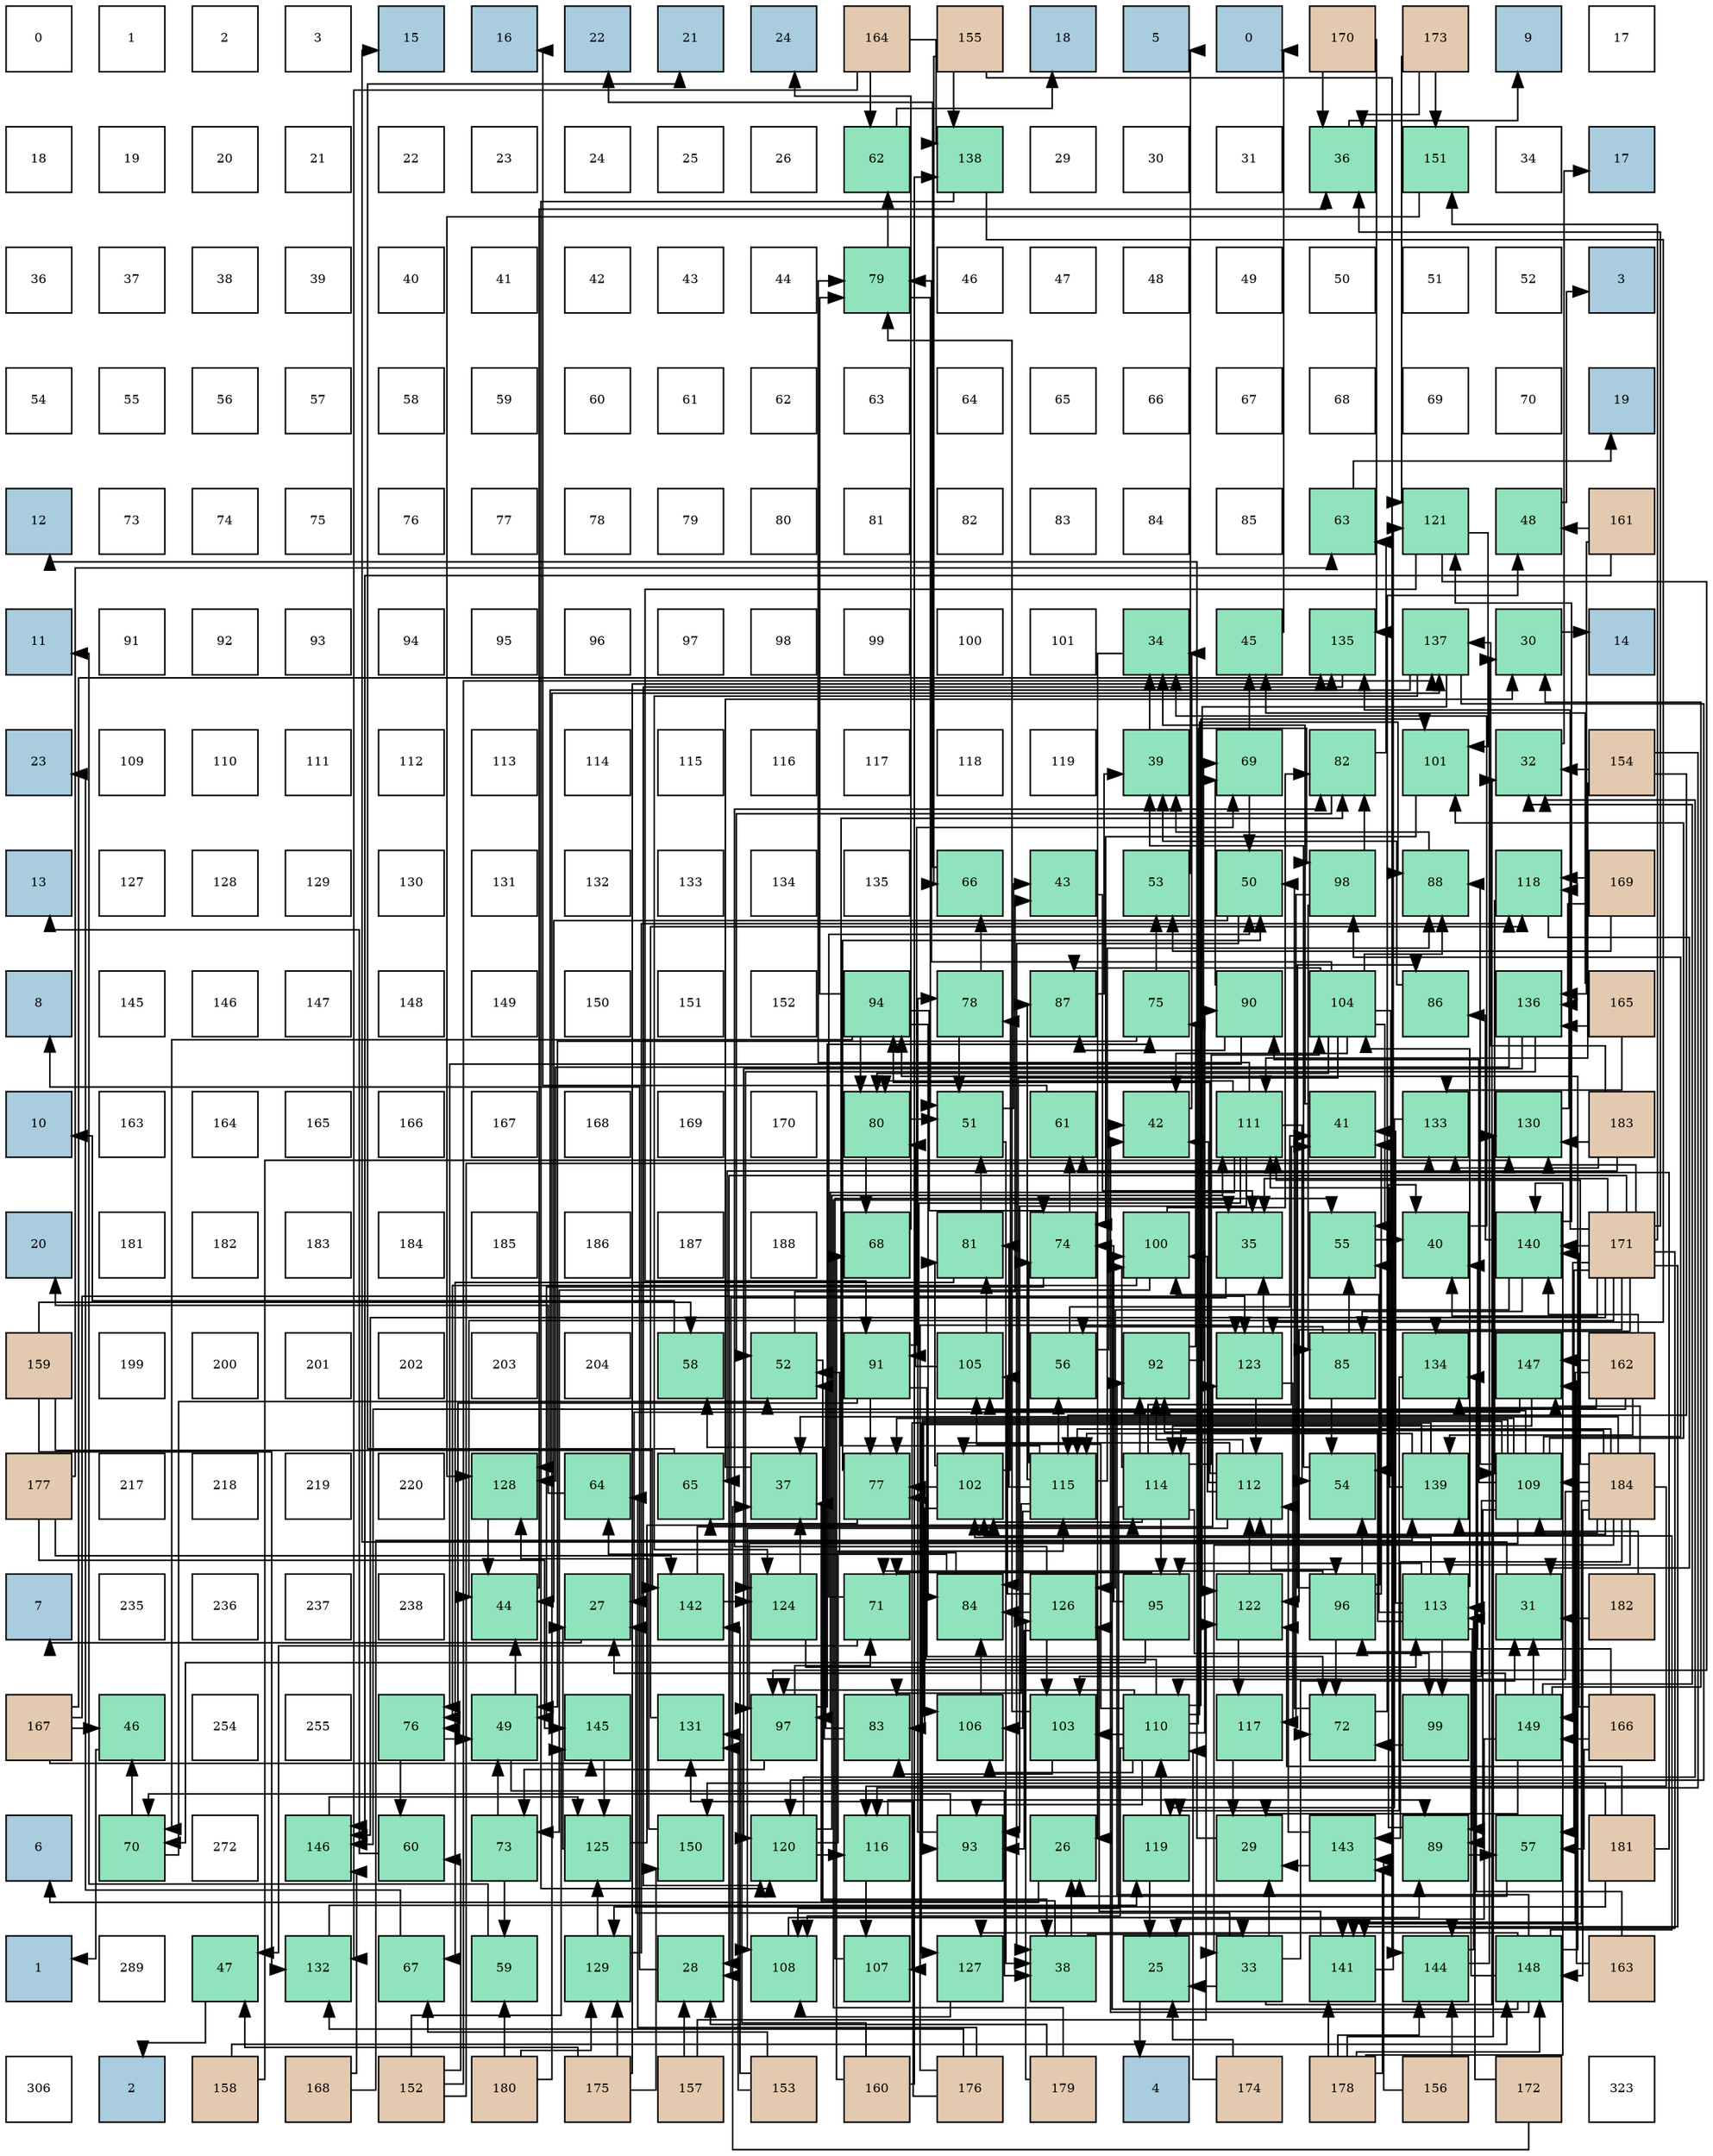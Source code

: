 digraph layout{
 rankdir=TB;
 splines=ortho;
 node [style=filled shape=square fixedsize=true width=0.6];
0[label="0", fontsize=8, fillcolor="#ffffff"];
1[label="1", fontsize=8, fillcolor="#ffffff"];
2[label="2", fontsize=8, fillcolor="#ffffff"];
3[label="3", fontsize=8, fillcolor="#ffffff"];
4[label="15", fontsize=8, fillcolor="#a9ccde"];
5[label="16", fontsize=8, fillcolor="#a9ccde"];
6[label="22", fontsize=8, fillcolor="#a9ccde"];
7[label="21", fontsize=8, fillcolor="#a9ccde"];
8[label="24", fontsize=8, fillcolor="#a9ccde"];
9[label="164", fontsize=8, fillcolor="#e3c9af"];
10[label="155", fontsize=8, fillcolor="#e3c9af"];
11[label="18", fontsize=8, fillcolor="#a9ccde"];
12[label="5", fontsize=8, fillcolor="#a9ccde"];
13[label="0", fontsize=8, fillcolor="#a9ccde"];
14[label="170", fontsize=8, fillcolor="#e3c9af"];
15[label="173", fontsize=8, fillcolor="#e3c9af"];
16[label="9", fontsize=8, fillcolor="#a9ccde"];
17[label="17", fontsize=8, fillcolor="#ffffff"];
18[label="18", fontsize=8, fillcolor="#ffffff"];
19[label="19", fontsize=8, fillcolor="#ffffff"];
20[label="20", fontsize=8, fillcolor="#ffffff"];
21[label="21", fontsize=8, fillcolor="#ffffff"];
22[label="22", fontsize=8, fillcolor="#ffffff"];
23[label="23", fontsize=8, fillcolor="#ffffff"];
24[label="24", fontsize=8, fillcolor="#ffffff"];
25[label="25", fontsize=8, fillcolor="#ffffff"];
26[label="26", fontsize=8, fillcolor="#ffffff"];
27[label="62", fontsize=8, fillcolor="#91e3bb"];
28[label="138", fontsize=8, fillcolor="#91e3bb"];
29[label="29", fontsize=8, fillcolor="#ffffff"];
30[label="30", fontsize=8, fillcolor="#ffffff"];
31[label="31", fontsize=8, fillcolor="#ffffff"];
32[label="36", fontsize=8, fillcolor="#91e3bb"];
33[label="151", fontsize=8, fillcolor="#91e3bb"];
34[label="34", fontsize=8, fillcolor="#ffffff"];
35[label="17", fontsize=8, fillcolor="#a9ccde"];
36[label="36", fontsize=8, fillcolor="#ffffff"];
37[label="37", fontsize=8, fillcolor="#ffffff"];
38[label="38", fontsize=8, fillcolor="#ffffff"];
39[label="39", fontsize=8, fillcolor="#ffffff"];
40[label="40", fontsize=8, fillcolor="#ffffff"];
41[label="41", fontsize=8, fillcolor="#ffffff"];
42[label="42", fontsize=8, fillcolor="#ffffff"];
43[label="43", fontsize=8, fillcolor="#ffffff"];
44[label="44", fontsize=8, fillcolor="#ffffff"];
45[label="79", fontsize=8, fillcolor="#91e3bb"];
46[label="46", fontsize=8, fillcolor="#ffffff"];
47[label="47", fontsize=8, fillcolor="#ffffff"];
48[label="48", fontsize=8, fillcolor="#ffffff"];
49[label="49", fontsize=8, fillcolor="#ffffff"];
50[label="50", fontsize=8, fillcolor="#ffffff"];
51[label="51", fontsize=8, fillcolor="#ffffff"];
52[label="52", fontsize=8, fillcolor="#ffffff"];
53[label="3", fontsize=8, fillcolor="#a9ccde"];
54[label="54", fontsize=8, fillcolor="#ffffff"];
55[label="55", fontsize=8, fillcolor="#ffffff"];
56[label="56", fontsize=8, fillcolor="#ffffff"];
57[label="57", fontsize=8, fillcolor="#ffffff"];
58[label="58", fontsize=8, fillcolor="#ffffff"];
59[label="59", fontsize=8, fillcolor="#ffffff"];
60[label="60", fontsize=8, fillcolor="#ffffff"];
61[label="61", fontsize=8, fillcolor="#ffffff"];
62[label="62", fontsize=8, fillcolor="#ffffff"];
63[label="63", fontsize=8, fillcolor="#ffffff"];
64[label="64", fontsize=8, fillcolor="#ffffff"];
65[label="65", fontsize=8, fillcolor="#ffffff"];
66[label="66", fontsize=8, fillcolor="#ffffff"];
67[label="67", fontsize=8, fillcolor="#ffffff"];
68[label="68", fontsize=8, fillcolor="#ffffff"];
69[label="69", fontsize=8, fillcolor="#ffffff"];
70[label="70", fontsize=8, fillcolor="#ffffff"];
71[label="19", fontsize=8, fillcolor="#a9ccde"];
72[label="12", fontsize=8, fillcolor="#a9ccde"];
73[label="73", fontsize=8, fillcolor="#ffffff"];
74[label="74", fontsize=8, fillcolor="#ffffff"];
75[label="75", fontsize=8, fillcolor="#ffffff"];
76[label="76", fontsize=8, fillcolor="#ffffff"];
77[label="77", fontsize=8, fillcolor="#ffffff"];
78[label="78", fontsize=8, fillcolor="#ffffff"];
79[label="79", fontsize=8, fillcolor="#ffffff"];
80[label="80", fontsize=8, fillcolor="#ffffff"];
81[label="81", fontsize=8, fillcolor="#ffffff"];
82[label="82", fontsize=8, fillcolor="#ffffff"];
83[label="83", fontsize=8, fillcolor="#ffffff"];
84[label="84", fontsize=8, fillcolor="#ffffff"];
85[label="85", fontsize=8, fillcolor="#ffffff"];
86[label="63", fontsize=8, fillcolor="#91e3bb"];
87[label="121", fontsize=8, fillcolor="#91e3bb"];
88[label="48", fontsize=8, fillcolor="#91e3bb"];
89[label="161", fontsize=8, fillcolor="#e3c9af"];
90[label="11", fontsize=8, fillcolor="#a9ccde"];
91[label="91", fontsize=8, fillcolor="#ffffff"];
92[label="92", fontsize=8, fillcolor="#ffffff"];
93[label="93", fontsize=8, fillcolor="#ffffff"];
94[label="94", fontsize=8, fillcolor="#ffffff"];
95[label="95", fontsize=8, fillcolor="#ffffff"];
96[label="96", fontsize=8, fillcolor="#ffffff"];
97[label="97", fontsize=8, fillcolor="#ffffff"];
98[label="98", fontsize=8, fillcolor="#ffffff"];
99[label="99", fontsize=8, fillcolor="#ffffff"];
100[label="100", fontsize=8, fillcolor="#ffffff"];
101[label="101", fontsize=8, fillcolor="#ffffff"];
102[label="34", fontsize=8, fillcolor="#91e3bb"];
103[label="45", fontsize=8, fillcolor="#91e3bb"];
104[label="135", fontsize=8, fillcolor="#91e3bb"];
105[label="137", fontsize=8, fillcolor="#91e3bb"];
106[label="30", fontsize=8, fillcolor="#91e3bb"];
107[label="14", fontsize=8, fillcolor="#a9ccde"];
108[label="23", fontsize=8, fillcolor="#a9ccde"];
109[label="109", fontsize=8, fillcolor="#ffffff"];
110[label="110", fontsize=8, fillcolor="#ffffff"];
111[label="111", fontsize=8, fillcolor="#ffffff"];
112[label="112", fontsize=8, fillcolor="#ffffff"];
113[label="113", fontsize=8, fillcolor="#ffffff"];
114[label="114", fontsize=8, fillcolor="#ffffff"];
115[label="115", fontsize=8, fillcolor="#ffffff"];
116[label="116", fontsize=8, fillcolor="#ffffff"];
117[label="117", fontsize=8, fillcolor="#ffffff"];
118[label="118", fontsize=8, fillcolor="#ffffff"];
119[label="119", fontsize=8, fillcolor="#ffffff"];
120[label="39", fontsize=8, fillcolor="#91e3bb"];
121[label="69", fontsize=8, fillcolor="#91e3bb"];
122[label="82", fontsize=8, fillcolor="#91e3bb"];
123[label="101", fontsize=8, fillcolor="#91e3bb"];
124[label="32", fontsize=8, fillcolor="#91e3bb"];
125[label="154", fontsize=8, fillcolor="#e3c9af"];
126[label="13", fontsize=8, fillcolor="#a9ccde"];
127[label="127", fontsize=8, fillcolor="#ffffff"];
128[label="128", fontsize=8, fillcolor="#ffffff"];
129[label="129", fontsize=8, fillcolor="#ffffff"];
130[label="130", fontsize=8, fillcolor="#ffffff"];
131[label="131", fontsize=8, fillcolor="#ffffff"];
132[label="132", fontsize=8, fillcolor="#ffffff"];
133[label="133", fontsize=8, fillcolor="#ffffff"];
134[label="134", fontsize=8, fillcolor="#ffffff"];
135[label="135", fontsize=8, fillcolor="#ffffff"];
136[label="66", fontsize=8, fillcolor="#91e3bb"];
137[label="43", fontsize=8, fillcolor="#91e3bb"];
138[label="53", fontsize=8, fillcolor="#91e3bb"];
139[label="50", fontsize=8, fillcolor="#91e3bb"];
140[label="98", fontsize=8, fillcolor="#91e3bb"];
141[label="88", fontsize=8, fillcolor="#91e3bb"];
142[label="118", fontsize=8, fillcolor="#91e3bb"];
143[label="169", fontsize=8, fillcolor="#e3c9af"];
144[label="8", fontsize=8, fillcolor="#a9ccde"];
145[label="145", fontsize=8, fillcolor="#ffffff"];
146[label="146", fontsize=8, fillcolor="#ffffff"];
147[label="147", fontsize=8, fillcolor="#ffffff"];
148[label="148", fontsize=8, fillcolor="#ffffff"];
149[label="149", fontsize=8, fillcolor="#ffffff"];
150[label="150", fontsize=8, fillcolor="#ffffff"];
151[label="151", fontsize=8, fillcolor="#ffffff"];
152[label="152", fontsize=8, fillcolor="#ffffff"];
153[label="94", fontsize=8, fillcolor="#91e3bb"];
154[label="78", fontsize=8, fillcolor="#91e3bb"];
155[label="87", fontsize=8, fillcolor="#91e3bb"];
156[label="75", fontsize=8, fillcolor="#91e3bb"];
157[label="90", fontsize=8, fillcolor="#91e3bb"];
158[label="104", fontsize=8, fillcolor="#91e3bb"];
159[label="86", fontsize=8, fillcolor="#91e3bb"];
160[label="136", fontsize=8, fillcolor="#91e3bb"];
161[label="165", fontsize=8, fillcolor="#e3c9af"];
162[label="10", fontsize=8, fillcolor="#a9ccde"];
163[label="163", fontsize=8, fillcolor="#ffffff"];
164[label="164", fontsize=8, fillcolor="#ffffff"];
165[label="165", fontsize=8, fillcolor="#ffffff"];
166[label="166", fontsize=8, fillcolor="#ffffff"];
167[label="167", fontsize=8, fillcolor="#ffffff"];
168[label="168", fontsize=8, fillcolor="#ffffff"];
169[label="169", fontsize=8, fillcolor="#ffffff"];
170[label="170", fontsize=8, fillcolor="#ffffff"];
171[label="80", fontsize=8, fillcolor="#91e3bb"];
172[label="51", fontsize=8, fillcolor="#91e3bb"];
173[label="61", fontsize=8, fillcolor="#91e3bb"];
174[label="42", fontsize=8, fillcolor="#91e3bb"];
175[label="111", fontsize=8, fillcolor="#91e3bb"];
176[label="41", fontsize=8, fillcolor="#91e3bb"];
177[label="133", fontsize=8, fillcolor="#91e3bb"];
178[label="130", fontsize=8, fillcolor="#91e3bb"];
179[label="183", fontsize=8, fillcolor="#e3c9af"];
180[label="20", fontsize=8, fillcolor="#a9ccde"];
181[label="181", fontsize=8, fillcolor="#ffffff"];
182[label="182", fontsize=8, fillcolor="#ffffff"];
183[label="183", fontsize=8, fillcolor="#ffffff"];
184[label="184", fontsize=8, fillcolor="#ffffff"];
185[label="185", fontsize=8, fillcolor="#ffffff"];
186[label="186", fontsize=8, fillcolor="#ffffff"];
187[label="187", fontsize=8, fillcolor="#ffffff"];
188[label="188", fontsize=8, fillcolor="#ffffff"];
189[label="68", fontsize=8, fillcolor="#91e3bb"];
190[label="81", fontsize=8, fillcolor="#91e3bb"];
191[label="74", fontsize=8, fillcolor="#91e3bb"];
192[label="100", fontsize=8, fillcolor="#91e3bb"];
193[label="35", fontsize=8, fillcolor="#91e3bb"];
194[label="55", fontsize=8, fillcolor="#91e3bb"];
195[label="40", fontsize=8, fillcolor="#91e3bb"];
196[label="140", fontsize=8, fillcolor="#91e3bb"];
197[label="171", fontsize=8, fillcolor="#e3c9af"];
198[label="159", fontsize=8, fillcolor="#e3c9af"];
199[label="199", fontsize=8, fillcolor="#ffffff"];
200[label="200", fontsize=8, fillcolor="#ffffff"];
201[label="201", fontsize=8, fillcolor="#ffffff"];
202[label="202", fontsize=8, fillcolor="#ffffff"];
203[label="203", fontsize=8, fillcolor="#ffffff"];
204[label="204", fontsize=8, fillcolor="#ffffff"];
205[label="58", fontsize=8, fillcolor="#91e3bb"];
206[label="52", fontsize=8, fillcolor="#91e3bb"];
207[label="91", fontsize=8, fillcolor="#91e3bb"];
208[label="105", fontsize=8, fillcolor="#91e3bb"];
209[label="56", fontsize=8, fillcolor="#91e3bb"];
210[label="92", fontsize=8, fillcolor="#91e3bb"];
211[label="123", fontsize=8, fillcolor="#91e3bb"];
212[label="85", fontsize=8, fillcolor="#91e3bb"];
213[label="134", fontsize=8, fillcolor="#91e3bb"];
214[label="147", fontsize=8, fillcolor="#91e3bb"];
215[label="162", fontsize=8, fillcolor="#e3c9af"];
216[label="177", fontsize=8, fillcolor="#e3c9af"];
217[label="217", fontsize=8, fillcolor="#ffffff"];
218[label="218", fontsize=8, fillcolor="#ffffff"];
219[label="219", fontsize=8, fillcolor="#ffffff"];
220[label="220", fontsize=8, fillcolor="#ffffff"];
221[label="128", fontsize=8, fillcolor="#91e3bb"];
222[label="64", fontsize=8, fillcolor="#91e3bb"];
223[label="65", fontsize=8, fillcolor="#91e3bb"];
224[label="37", fontsize=8, fillcolor="#91e3bb"];
225[label="77", fontsize=8, fillcolor="#91e3bb"];
226[label="102", fontsize=8, fillcolor="#91e3bb"];
227[label="115", fontsize=8, fillcolor="#91e3bb"];
228[label="114", fontsize=8, fillcolor="#91e3bb"];
229[label="112", fontsize=8, fillcolor="#91e3bb"];
230[label="54", fontsize=8, fillcolor="#91e3bb"];
231[label="139", fontsize=8, fillcolor="#91e3bb"];
232[label="109", fontsize=8, fillcolor="#91e3bb"];
233[label="184", fontsize=8, fillcolor="#e3c9af"];
234[label="7", fontsize=8, fillcolor="#a9ccde"];
235[label="235", fontsize=8, fillcolor="#ffffff"];
236[label="236", fontsize=8, fillcolor="#ffffff"];
237[label="237", fontsize=8, fillcolor="#ffffff"];
238[label="238", fontsize=8, fillcolor="#ffffff"];
239[label="44", fontsize=8, fillcolor="#91e3bb"];
240[label="27", fontsize=8, fillcolor="#91e3bb"];
241[label="142", fontsize=8, fillcolor="#91e3bb"];
242[label="124", fontsize=8, fillcolor="#91e3bb"];
243[label="71", fontsize=8, fillcolor="#91e3bb"];
244[label="84", fontsize=8, fillcolor="#91e3bb"];
245[label="126", fontsize=8, fillcolor="#91e3bb"];
246[label="95", fontsize=8, fillcolor="#91e3bb"];
247[label="122", fontsize=8, fillcolor="#91e3bb"];
248[label="96", fontsize=8, fillcolor="#91e3bb"];
249[label="113", fontsize=8, fillcolor="#91e3bb"];
250[label="31", fontsize=8, fillcolor="#91e3bb"];
251[label="182", fontsize=8, fillcolor="#e3c9af"];
252[label="167", fontsize=8, fillcolor="#e3c9af"];
253[label="46", fontsize=8, fillcolor="#91e3bb"];
254[label="254", fontsize=8, fillcolor="#ffffff"];
255[label="255", fontsize=8, fillcolor="#ffffff"];
256[label="76", fontsize=8, fillcolor="#91e3bb"];
257[label="49", fontsize=8, fillcolor="#91e3bb"];
258[label="145", fontsize=8, fillcolor="#91e3bb"];
259[label="131", fontsize=8, fillcolor="#91e3bb"];
260[label="97", fontsize=8, fillcolor="#91e3bb"];
261[label="83", fontsize=8, fillcolor="#91e3bb"];
262[label="106", fontsize=8, fillcolor="#91e3bb"];
263[label="103", fontsize=8, fillcolor="#91e3bb"];
264[label="110", fontsize=8, fillcolor="#91e3bb"];
265[label="117", fontsize=8, fillcolor="#91e3bb"];
266[label="72", fontsize=8, fillcolor="#91e3bb"];
267[label="99", fontsize=8, fillcolor="#91e3bb"];
268[label="149", fontsize=8, fillcolor="#91e3bb"];
269[label="166", fontsize=8, fillcolor="#e3c9af"];
270[label="6", fontsize=8, fillcolor="#a9ccde"];
271[label="70", fontsize=8, fillcolor="#91e3bb"];
272[label="272", fontsize=8, fillcolor="#ffffff"];
273[label="146", fontsize=8, fillcolor="#91e3bb"];
274[label="60", fontsize=8, fillcolor="#91e3bb"];
275[label="73", fontsize=8, fillcolor="#91e3bb"];
276[label="125", fontsize=8, fillcolor="#91e3bb"];
277[label="150", fontsize=8, fillcolor="#91e3bb"];
278[label="120", fontsize=8, fillcolor="#91e3bb"];
279[label="116", fontsize=8, fillcolor="#91e3bb"];
280[label="93", fontsize=8, fillcolor="#91e3bb"];
281[label="26", fontsize=8, fillcolor="#91e3bb"];
282[label="119", fontsize=8, fillcolor="#91e3bb"];
283[label="29", fontsize=8, fillcolor="#91e3bb"];
284[label="143", fontsize=8, fillcolor="#91e3bb"];
285[label="89", fontsize=8, fillcolor="#91e3bb"];
286[label="57", fontsize=8, fillcolor="#91e3bb"];
287[label="181", fontsize=8, fillcolor="#e3c9af"];
288[label="1", fontsize=8, fillcolor="#a9ccde"];
289[label="289", fontsize=8, fillcolor="#ffffff"];
290[label="47", fontsize=8, fillcolor="#91e3bb"];
291[label="132", fontsize=8, fillcolor="#91e3bb"];
292[label="67", fontsize=8, fillcolor="#91e3bb"];
293[label="59", fontsize=8, fillcolor="#91e3bb"];
294[label="129", fontsize=8, fillcolor="#91e3bb"];
295[label="28", fontsize=8, fillcolor="#91e3bb"];
296[label="108", fontsize=8, fillcolor="#91e3bb"];
297[label="107", fontsize=8, fillcolor="#91e3bb"];
298[label="127", fontsize=8, fillcolor="#91e3bb"];
299[label="38", fontsize=8, fillcolor="#91e3bb"];
300[label="25", fontsize=8, fillcolor="#91e3bb"];
301[label="33", fontsize=8, fillcolor="#91e3bb"];
302[label="141", fontsize=8, fillcolor="#91e3bb"];
303[label="144", fontsize=8, fillcolor="#91e3bb"];
304[label="148", fontsize=8, fillcolor="#91e3bb"];
305[label="163", fontsize=8, fillcolor="#e3c9af"];
306[label="306", fontsize=8, fillcolor="#ffffff"];
307[label="2", fontsize=8, fillcolor="#a9ccde"];
308[label="158", fontsize=8, fillcolor="#e3c9af"];
309[label="168", fontsize=8, fillcolor="#e3c9af"];
310[label="152", fontsize=8, fillcolor="#e3c9af"];
311[label="180", fontsize=8, fillcolor="#e3c9af"];
312[label="175", fontsize=8, fillcolor="#e3c9af"];
313[label="157", fontsize=8, fillcolor="#e3c9af"];
314[label="153", fontsize=8, fillcolor="#e3c9af"];
315[label="160", fontsize=8, fillcolor="#e3c9af"];
316[label="176", fontsize=8, fillcolor="#e3c9af"];
317[label="179", fontsize=8, fillcolor="#e3c9af"];
318[label="4", fontsize=8, fillcolor="#a9ccde"];
319[label="174", fontsize=8, fillcolor="#e3c9af"];
320[label="178", fontsize=8, fillcolor="#e3c9af"];
321[label="156", fontsize=8, fillcolor="#e3c9af"];
322[label="172", fontsize=8, fillcolor="#e3c9af"];
323[label="323", fontsize=8, fillcolor="#ffffff"];
edge [constraint=false, style=vis];300 -> 318;
281 -> 270;
240 -> 234;
295 -> 144;
283 -> 72;
106 -> 107;
250 -> 4;
124 -> 35;
301 -> 300;
301 -> 240;
301 -> 283;
301 -> 250;
301 -> 124;
102 -> 281;
193 -> 295;
32 -> 16;
224 -> 106;
299 -> 281;
299 -> 301;
299 -> 224;
120 -> 102;
195 -> 102;
176 -> 102;
174 -> 102;
137 -> 193;
239 -> 32;
103 -> 13;
253 -> 288;
290 -> 307;
88 -> 53;
257 -> 299;
257 -> 239;
139 -> 299;
139 -> 239;
172 -> 299;
172 -> 137;
206 -> 299;
206 -> 137;
138 -> 12;
230 -> 120;
194 -> 195;
209 -> 176;
209 -> 174;
286 -> 281;
205 -> 162;
293 -> 90;
274 -> 126;
173 -> 5;
27 -> 11;
86 -> 71;
222 -> 180;
223 -> 7;
136 -> 6;
292 -> 108;
189 -> 8;
121 -> 103;
121 -> 139;
271 -> 253;
271 -> 206;
243 -> 290;
243 -> 139;
266 -> 88;
266 -> 139;
275 -> 257;
275 -> 293;
191 -> 257;
191 -> 173;
156 -> 257;
156 -> 138;
256 -> 257;
256 -> 274;
225 -> 139;
225 -> 223;
154 -> 172;
154 -> 136;
45 -> 172;
45 -> 27;
171 -> 172;
171 -> 189;
190 -> 172;
190 -> 292;
122 -> 206;
122 -> 86;
261 -> 206;
261 -> 205;
244 -> 206;
244 -> 222;
212 -> 230;
212 -> 194;
212 -> 209;
159 -> 120;
155 -> 120;
141 -> 120;
285 -> 195;
285 -> 286;
157 -> 121;
157 -> 256;
157 -> 155;
207 -> 121;
207 -> 266;
207 -> 256;
207 -> 225;
210 -> 121;
210 -> 156;
280 -> 271;
280 -> 154;
153 -> 271;
153 -> 191;
153 -> 45;
153 -> 171;
153 -> 244;
246 -> 271;
246 -> 243;
246 -> 191;
248 -> 176;
248 -> 230;
248 -> 194;
248 -> 243;
248 -> 266;
248 -> 159;
260 -> 243;
260 -> 275;
260 -> 156;
140 -> 266;
140 -> 122;
140 -> 212;
267 -> 266;
192 -> 275;
192 -> 256;
192 -> 122;
123 -> 191;
226 -> 225;
226 -> 154;
226 -> 190;
226 -> 261;
263 -> 45;
263 -> 261;
158 -> 174;
158 -> 230;
158 -> 194;
158 -> 45;
158 -> 171;
158 -> 244;
158 -> 155;
158 -> 141;
208 -> 171;
208 -> 190;
262 -> 244;
297 -> 194;
296 -> 285;
232 -> 225;
232 -> 141;
232 -> 285;
232 -> 157;
232 -> 280;
232 -> 260;
232 -> 140;
232 -> 123;
232 -> 263;
232 -> 208;
232 -> 262;
264 -> 225;
264 -> 141;
264 -> 157;
264 -> 280;
264 -> 260;
264 -> 140;
264 -> 123;
264 -> 263;
264 -> 208;
264 -> 262;
264 -> 296;
175 -> 230;
175 -> 45;
175 -> 171;
175 -> 207;
175 -> 280;
175 -> 260;
229 -> 174;
229 -> 210;
229 -> 153;
229 -> 248;
229 -> 192;
229 -> 226;
229 -> 296;
249 -> 176;
249 -> 285;
249 -> 210;
249 -> 246;
249 -> 267;
249 -> 192;
249 -> 226;
249 -> 158;
228 -> 176;
228 -> 210;
228 -> 246;
228 -> 267;
228 -> 192;
228 -> 226;
228 -> 158;
228 -> 296;
227 -> 209;
227 -> 191;
227 -> 190;
227 -> 122;
227 -> 261;
227 -> 155;
227 -> 141;
227 -> 262;
279 -> 285;
279 -> 297;
265 -> 283;
142 -> 250;
142 -> 232;
282 -> 300;
282 -> 264;
278 -> 124;
278 -> 175;
278 -> 227;
278 -> 279;
87 -> 207;
87 -> 260;
87 -> 123;
247 -> 229;
247 -> 265;
211 -> 193;
211 -> 229;
211 -> 265;
242 -> 224;
242 -> 249;
276 -> 240;
276 -> 228;
245 -> 122;
245 -> 244;
245 -> 280;
245 -> 263;
245 -> 208;
298 -> 296;
221 -> 239;
294 -> 142;
294 -> 276;
178 -> 142;
259 -> 142;
291 -> 282;
177 -> 282;
213 -> 282;
104 -> 278;
160 -> 278;
160 -> 242;
160 -> 221;
105 -> 278;
105 -> 247;
105 -> 242;
105 -> 221;
28 -> 278;
28 -> 211;
231 -> 297;
231 -> 175;
231 -> 227;
231 -> 298;
196 -> 212;
196 -> 159;
196 -> 87;
196 -> 245;
302 -> 87;
302 -> 245;
241 -> 211;
241 -> 242;
284 -> 283;
284 -> 229;
303 -> 106;
303 -> 249;
258 -> 276;
273 -> 276;
214 -> 240;
214 -> 228;
304 -> 174;
304 -> 210;
304 -> 153;
304 -> 248;
304 -> 192;
304 -> 226;
304 -> 298;
268 -> 300;
268 -> 240;
268 -> 283;
268 -> 106;
268 -> 250;
268 -> 124;
277 -> 221;
33 -> 221;
310 -> 274;
310 -> 177;
310 -> 105;
310 -> 258;
314 -> 292;
314 -> 259;
314 -> 241;
125 -> 124;
125 -> 175;
125 -> 227;
125 -> 279;
10 -> 136;
10 -> 28;
10 -> 303;
321 -> 284;
321 -> 303;
313 -> 295;
313 -> 247;
308 -> 178;
308 -> 304;
198 -> 205;
198 -> 291;
198 -> 241;
315 -> 189;
315 -> 259;
315 -> 28;
89 -> 88;
89 -> 160;
89 -> 273;
215 -> 213;
215 -> 231;
215 -> 196;
215 -> 302;
215 -> 273;
215 -> 214;
305 -> 213;
305 -> 214;
9 -> 27;
9 -> 291;
9 -> 28;
161 -> 103;
161 -> 177;
161 -> 160;
269 -> 195;
269 -> 286;
269 -> 196;
269 -> 268;
252 -> 253;
252 -> 211;
252 -> 104;
252 -> 258;
309 -> 231;
309 -> 273;
143 -> 138;
143 -> 142;
143 -> 160;
14 -> 32;
14 -> 104;
197 -> 295;
197 -> 193;
197 -> 32;
197 -> 195;
197 -> 239;
197 -> 286;
197 -> 247;
197 -> 178;
197 -> 213;
197 -> 104;
197 -> 196;
197 -> 302;
197 -> 303;
197 -> 273;
197 -> 268;
197 -> 33;
322 -> 224;
322 -> 249;
15 -> 32;
15 -> 87;
15 -> 33;
319 -> 300;
319 -> 264;
312 -> 290;
312 -> 294;
312 -> 104;
312 -> 277;
316 -> 222;
316 -> 211;
316 -> 259;
316 -> 291;
216 -> 86;
216 -> 241;
216 -> 258;
320 -> 178;
320 -> 196;
320 -> 302;
320 -> 284;
320 -> 303;
320 -> 304;
317 -> 295;
317 -> 193;
317 -> 245;
311 -> 293;
311 -> 294;
311 -> 105;
287 -> 173;
287 -> 247;
287 -> 294;
287 -> 277;
251 -> 250;
251 -> 232;
179 -> 223;
179 -> 178;
179 -> 177;
179 -> 105;
233 -> 301;
233 -> 224;
233 -> 232;
233 -> 264;
233 -> 175;
233 -> 229;
233 -> 249;
233 -> 228;
233 -> 227;
233 -> 279;
233 -> 231;
233 -> 302;
233 -> 284;
233 -> 214;
233 -> 304;
edge [constraint=true, style=invis];
0 -> 18 -> 36 -> 54 -> 72 -> 90 -> 108 -> 126 -> 144 -> 162 -> 180 -> 198 -> 216 -> 234 -> 252 -> 270 -> 288 -> 306;
1 -> 19 -> 37 -> 55 -> 73 -> 91 -> 109 -> 127 -> 145 -> 163 -> 181 -> 199 -> 217 -> 235 -> 253 -> 271 -> 289 -> 307;
2 -> 20 -> 38 -> 56 -> 74 -> 92 -> 110 -> 128 -> 146 -> 164 -> 182 -> 200 -> 218 -> 236 -> 254 -> 272 -> 290 -> 308;
3 -> 21 -> 39 -> 57 -> 75 -> 93 -> 111 -> 129 -> 147 -> 165 -> 183 -> 201 -> 219 -> 237 -> 255 -> 273 -> 291 -> 309;
4 -> 22 -> 40 -> 58 -> 76 -> 94 -> 112 -> 130 -> 148 -> 166 -> 184 -> 202 -> 220 -> 238 -> 256 -> 274 -> 292 -> 310;
5 -> 23 -> 41 -> 59 -> 77 -> 95 -> 113 -> 131 -> 149 -> 167 -> 185 -> 203 -> 221 -> 239 -> 257 -> 275 -> 293 -> 311;
6 -> 24 -> 42 -> 60 -> 78 -> 96 -> 114 -> 132 -> 150 -> 168 -> 186 -> 204 -> 222 -> 240 -> 258 -> 276 -> 294 -> 312;
7 -> 25 -> 43 -> 61 -> 79 -> 97 -> 115 -> 133 -> 151 -> 169 -> 187 -> 205 -> 223 -> 241 -> 259 -> 277 -> 295 -> 313;
8 -> 26 -> 44 -> 62 -> 80 -> 98 -> 116 -> 134 -> 152 -> 170 -> 188 -> 206 -> 224 -> 242 -> 260 -> 278 -> 296 -> 314;
9 -> 27 -> 45 -> 63 -> 81 -> 99 -> 117 -> 135 -> 153 -> 171 -> 189 -> 207 -> 225 -> 243 -> 261 -> 279 -> 297 -> 315;
10 -> 28 -> 46 -> 64 -> 82 -> 100 -> 118 -> 136 -> 154 -> 172 -> 190 -> 208 -> 226 -> 244 -> 262 -> 280 -> 298 -> 316;
11 -> 29 -> 47 -> 65 -> 83 -> 101 -> 119 -> 137 -> 155 -> 173 -> 191 -> 209 -> 227 -> 245 -> 263 -> 281 -> 299 -> 317;
12 -> 30 -> 48 -> 66 -> 84 -> 102 -> 120 -> 138 -> 156 -> 174 -> 192 -> 210 -> 228 -> 246 -> 264 -> 282 -> 300 -> 318;
13 -> 31 -> 49 -> 67 -> 85 -> 103 -> 121 -> 139 -> 157 -> 175 -> 193 -> 211 -> 229 -> 247 -> 265 -> 283 -> 301 -> 319;
14 -> 32 -> 50 -> 68 -> 86 -> 104 -> 122 -> 140 -> 158 -> 176 -> 194 -> 212 -> 230 -> 248 -> 266 -> 284 -> 302 -> 320;
15 -> 33 -> 51 -> 69 -> 87 -> 105 -> 123 -> 141 -> 159 -> 177 -> 195 -> 213 -> 231 -> 249 -> 267 -> 285 -> 303 -> 321;
16 -> 34 -> 52 -> 70 -> 88 -> 106 -> 124 -> 142 -> 160 -> 178 -> 196 -> 214 -> 232 -> 250 -> 268 -> 286 -> 304 -> 322;
17 -> 35 -> 53 -> 71 -> 89 -> 107 -> 125 -> 143 -> 161 -> 179 -> 197 -> 215 -> 233 -> 251 -> 269 -> 287 -> 305 -> 323;
rank = same {0 -> 1 -> 2 -> 3 -> 4 -> 5 -> 6 -> 7 -> 8 -> 9 -> 10 -> 11 -> 12 -> 13 -> 14 -> 15 -> 16 -> 17};
rank = same {18 -> 19 -> 20 -> 21 -> 22 -> 23 -> 24 -> 25 -> 26 -> 27 -> 28 -> 29 -> 30 -> 31 -> 32 -> 33 -> 34 -> 35};
rank = same {36 -> 37 -> 38 -> 39 -> 40 -> 41 -> 42 -> 43 -> 44 -> 45 -> 46 -> 47 -> 48 -> 49 -> 50 -> 51 -> 52 -> 53};
rank = same {54 -> 55 -> 56 -> 57 -> 58 -> 59 -> 60 -> 61 -> 62 -> 63 -> 64 -> 65 -> 66 -> 67 -> 68 -> 69 -> 70 -> 71};
rank = same {72 -> 73 -> 74 -> 75 -> 76 -> 77 -> 78 -> 79 -> 80 -> 81 -> 82 -> 83 -> 84 -> 85 -> 86 -> 87 -> 88 -> 89};
rank = same {90 -> 91 -> 92 -> 93 -> 94 -> 95 -> 96 -> 97 -> 98 -> 99 -> 100 -> 101 -> 102 -> 103 -> 104 -> 105 -> 106 -> 107};
rank = same {108 -> 109 -> 110 -> 111 -> 112 -> 113 -> 114 -> 115 -> 116 -> 117 -> 118 -> 119 -> 120 -> 121 -> 122 -> 123 -> 124 -> 125};
rank = same {126 -> 127 -> 128 -> 129 -> 130 -> 131 -> 132 -> 133 -> 134 -> 135 -> 136 -> 137 -> 138 -> 139 -> 140 -> 141 -> 142 -> 143};
rank = same {144 -> 145 -> 146 -> 147 -> 148 -> 149 -> 150 -> 151 -> 152 -> 153 -> 154 -> 155 -> 156 -> 157 -> 158 -> 159 -> 160 -> 161};
rank = same {162 -> 163 -> 164 -> 165 -> 166 -> 167 -> 168 -> 169 -> 170 -> 171 -> 172 -> 173 -> 174 -> 175 -> 176 -> 177 -> 178 -> 179};
rank = same {180 -> 181 -> 182 -> 183 -> 184 -> 185 -> 186 -> 187 -> 188 -> 189 -> 190 -> 191 -> 192 -> 193 -> 194 -> 195 -> 196 -> 197};
rank = same {198 -> 199 -> 200 -> 201 -> 202 -> 203 -> 204 -> 205 -> 206 -> 207 -> 208 -> 209 -> 210 -> 211 -> 212 -> 213 -> 214 -> 215};
rank = same {216 -> 217 -> 218 -> 219 -> 220 -> 221 -> 222 -> 223 -> 224 -> 225 -> 226 -> 227 -> 228 -> 229 -> 230 -> 231 -> 232 -> 233};
rank = same {234 -> 235 -> 236 -> 237 -> 238 -> 239 -> 240 -> 241 -> 242 -> 243 -> 244 -> 245 -> 246 -> 247 -> 248 -> 249 -> 250 -> 251};
rank = same {252 -> 253 -> 254 -> 255 -> 256 -> 257 -> 258 -> 259 -> 260 -> 261 -> 262 -> 263 -> 264 -> 265 -> 266 -> 267 -> 268 -> 269};
rank = same {270 -> 271 -> 272 -> 273 -> 274 -> 275 -> 276 -> 277 -> 278 -> 279 -> 280 -> 281 -> 282 -> 283 -> 284 -> 285 -> 286 -> 287};
rank = same {288 -> 289 -> 290 -> 291 -> 292 -> 293 -> 294 -> 295 -> 296 -> 297 -> 298 -> 299 -> 300 -> 301 -> 302 -> 303 -> 304 -> 305};
rank = same {306 -> 307 -> 308 -> 309 -> 310 -> 311 -> 312 -> 313 -> 314 -> 315 -> 316 -> 317 -> 318 -> 319 -> 320 -> 321 -> 322 -> 323};
}
